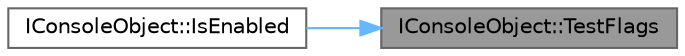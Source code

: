 digraph "IConsoleObject::TestFlags"
{
 // INTERACTIVE_SVG=YES
 // LATEX_PDF_SIZE
  bgcolor="transparent";
  edge [fontname=Helvetica,fontsize=10,labelfontname=Helvetica,labelfontsize=10];
  node [fontname=Helvetica,fontsize=10,shape=box,height=0.2,width=0.4];
  rankdir="RL";
  Node1 [id="Node000001",label="IConsoleObject::TestFlags",height=0.2,width=0.4,color="gray40", fillcolor="grey60", style="filled", fontcolor="black",tooltip="Test is any of the specified flags is set in the internal state."];
  Node1 -> Node2 [id="edge1_Node000001_Node000002",dir="back",color="steelblue1",style="solid",tooltip=" "];
  Node2 [id="Node000002",label="IConsoleObject::IsEnabled",height=0.2,width=0.4,color="grey40", fillcolor="white", style="filled",URL="$d7/d0d/classIConsoleObject.html#a5a1b046742f74173a65cbba55c78feaa",tooltip="Test the validity of the variable wrt its flags and current build type (e.g."];
}
